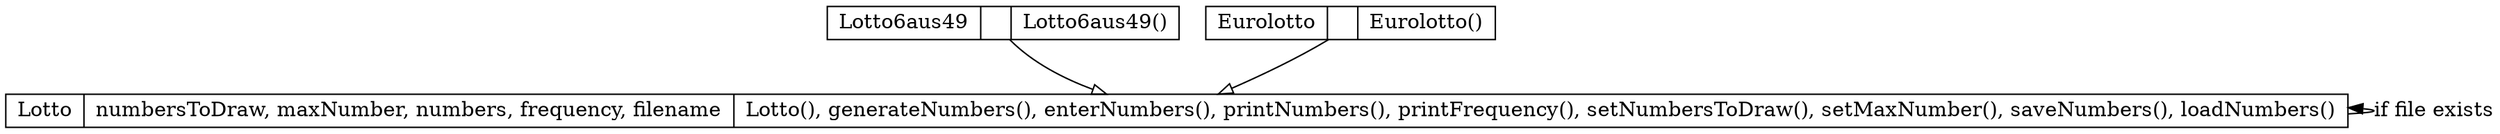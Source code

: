 digraph Lotto {
    rankdir=TB;
    node [shape=record,height=.1];

    Lotto [label="Lotto|{numbersToDraw, maxNumber, numbers, frequency, filename}|{Lotto(), generateNumbers(), enterNumbers(), printNumbers(), printFrequency(), setNumbersToDraw(), setMaxNumber(), saveNumbers(), loadNumbers()}"];
    Lotto6aus49 [label="Lotto6aus49|{}|{Lotto6aus49()}"];
    Eurolotto [label="Eurolotto|{}|{Eurolotto()}"];

    Lotto6aus49:Lotto6aus49 -> Lotto:Lotto [arrowhead=empty];
    Eurolotto:Eurolotto -> Lotto:Lotto [arrowhead=empty];

    Lotto:loadNumbers -> Lotto:loadNumbers [dir=back, arrowhead=none, label="if file exists"];
}
